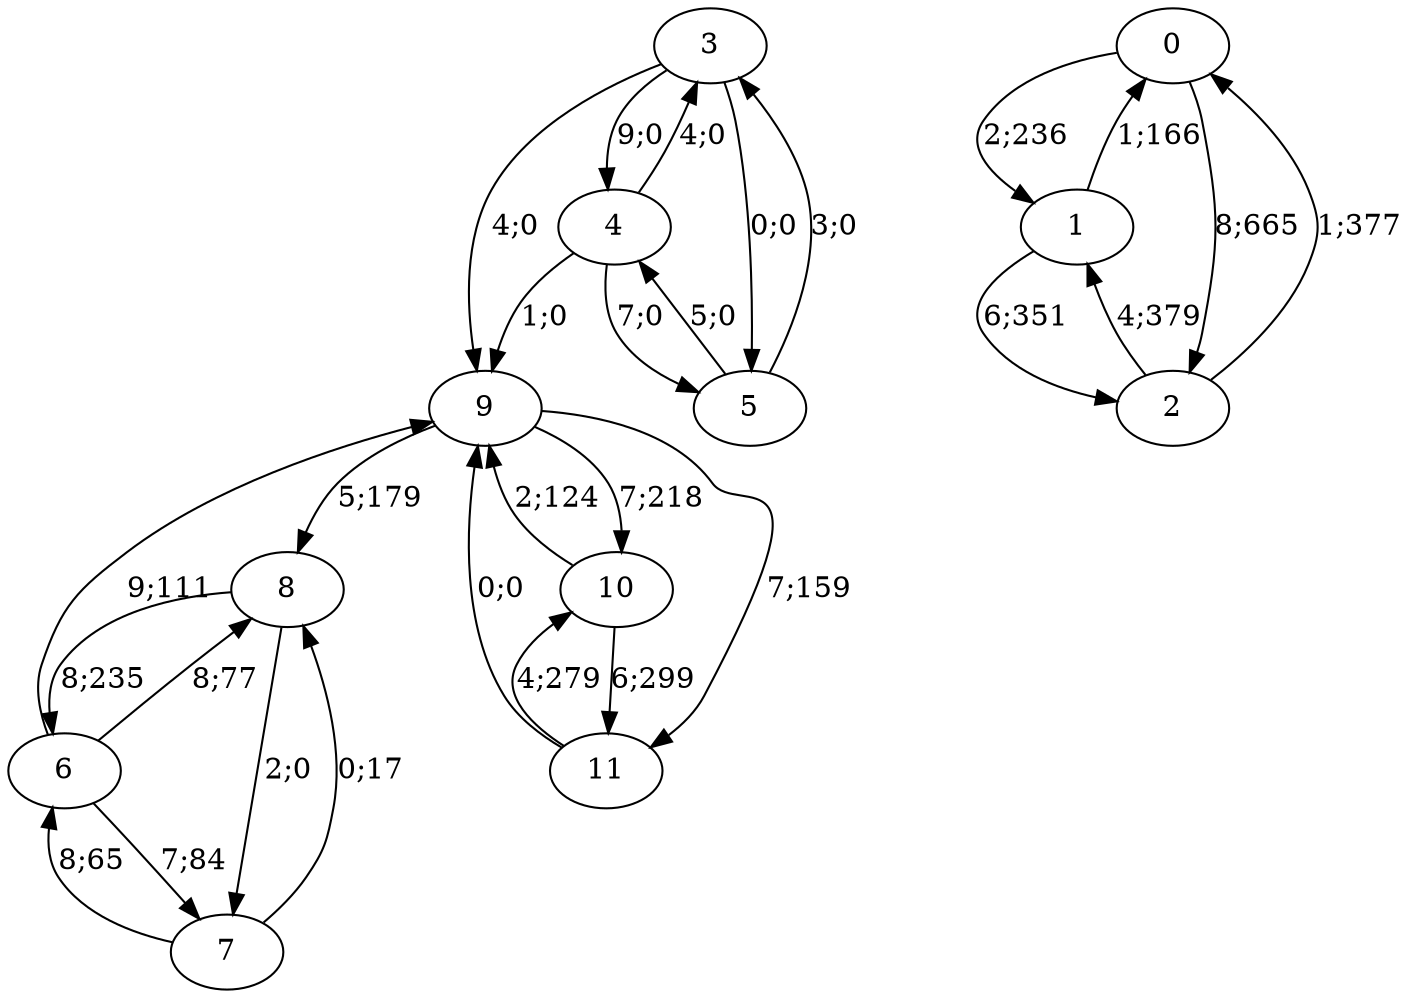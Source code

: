 digraph graph5594 {




















9 -> 8 [color=black,label="5;179"]
9 -> 10 [color=black,label="7;218"]
9 -> 11 [color=black,label="7;159"]


10 -> 9 [color=black,label="2;124"]
10 -> 11 [color=black,label="6;299"]


11 -> 9 [color=black,label="0;0"]
11 -> 10 [color=black,label="4;279"]














6 -> 9 [color=black,label="9;111"]
6 -> 7 [color=black,label="7;84"]
6 -> 8 [color=black,label="8;77"]


7 -> 6 [color=black,label="8;65"]
7 -> 8 [color=black,label="0;17"]


8 -> 6 [color=black,label="8;235"]
8 -> 7 [color=black,label="2;0"]














3 -> 9 [color=black,label="4;0"]
3 -> 4 [color=black,label="9;0"]
3 -> 5 [color=black,label="0;0"]


4 -> 9 [color=black,label="1;0"]
4 -> 3 [color=black,label="4;0"]
4 -> 5 [color=black,label="7;0"]


5 -> 3 [color=black,label="3;0"]
5 -> 4 [color=black,label="5;0"]














0 -> 1 [color=black,label="2;236"]
0 -> 2 [color=black,label="8;665"]


1 -> 0 [color=black,label="1;166"]
1 -> 2 [color=black,label="6;351"]


2 -> 0 [color=black,label="1;377"]
2 -> 1 [color=black,label="4;379"]



















}